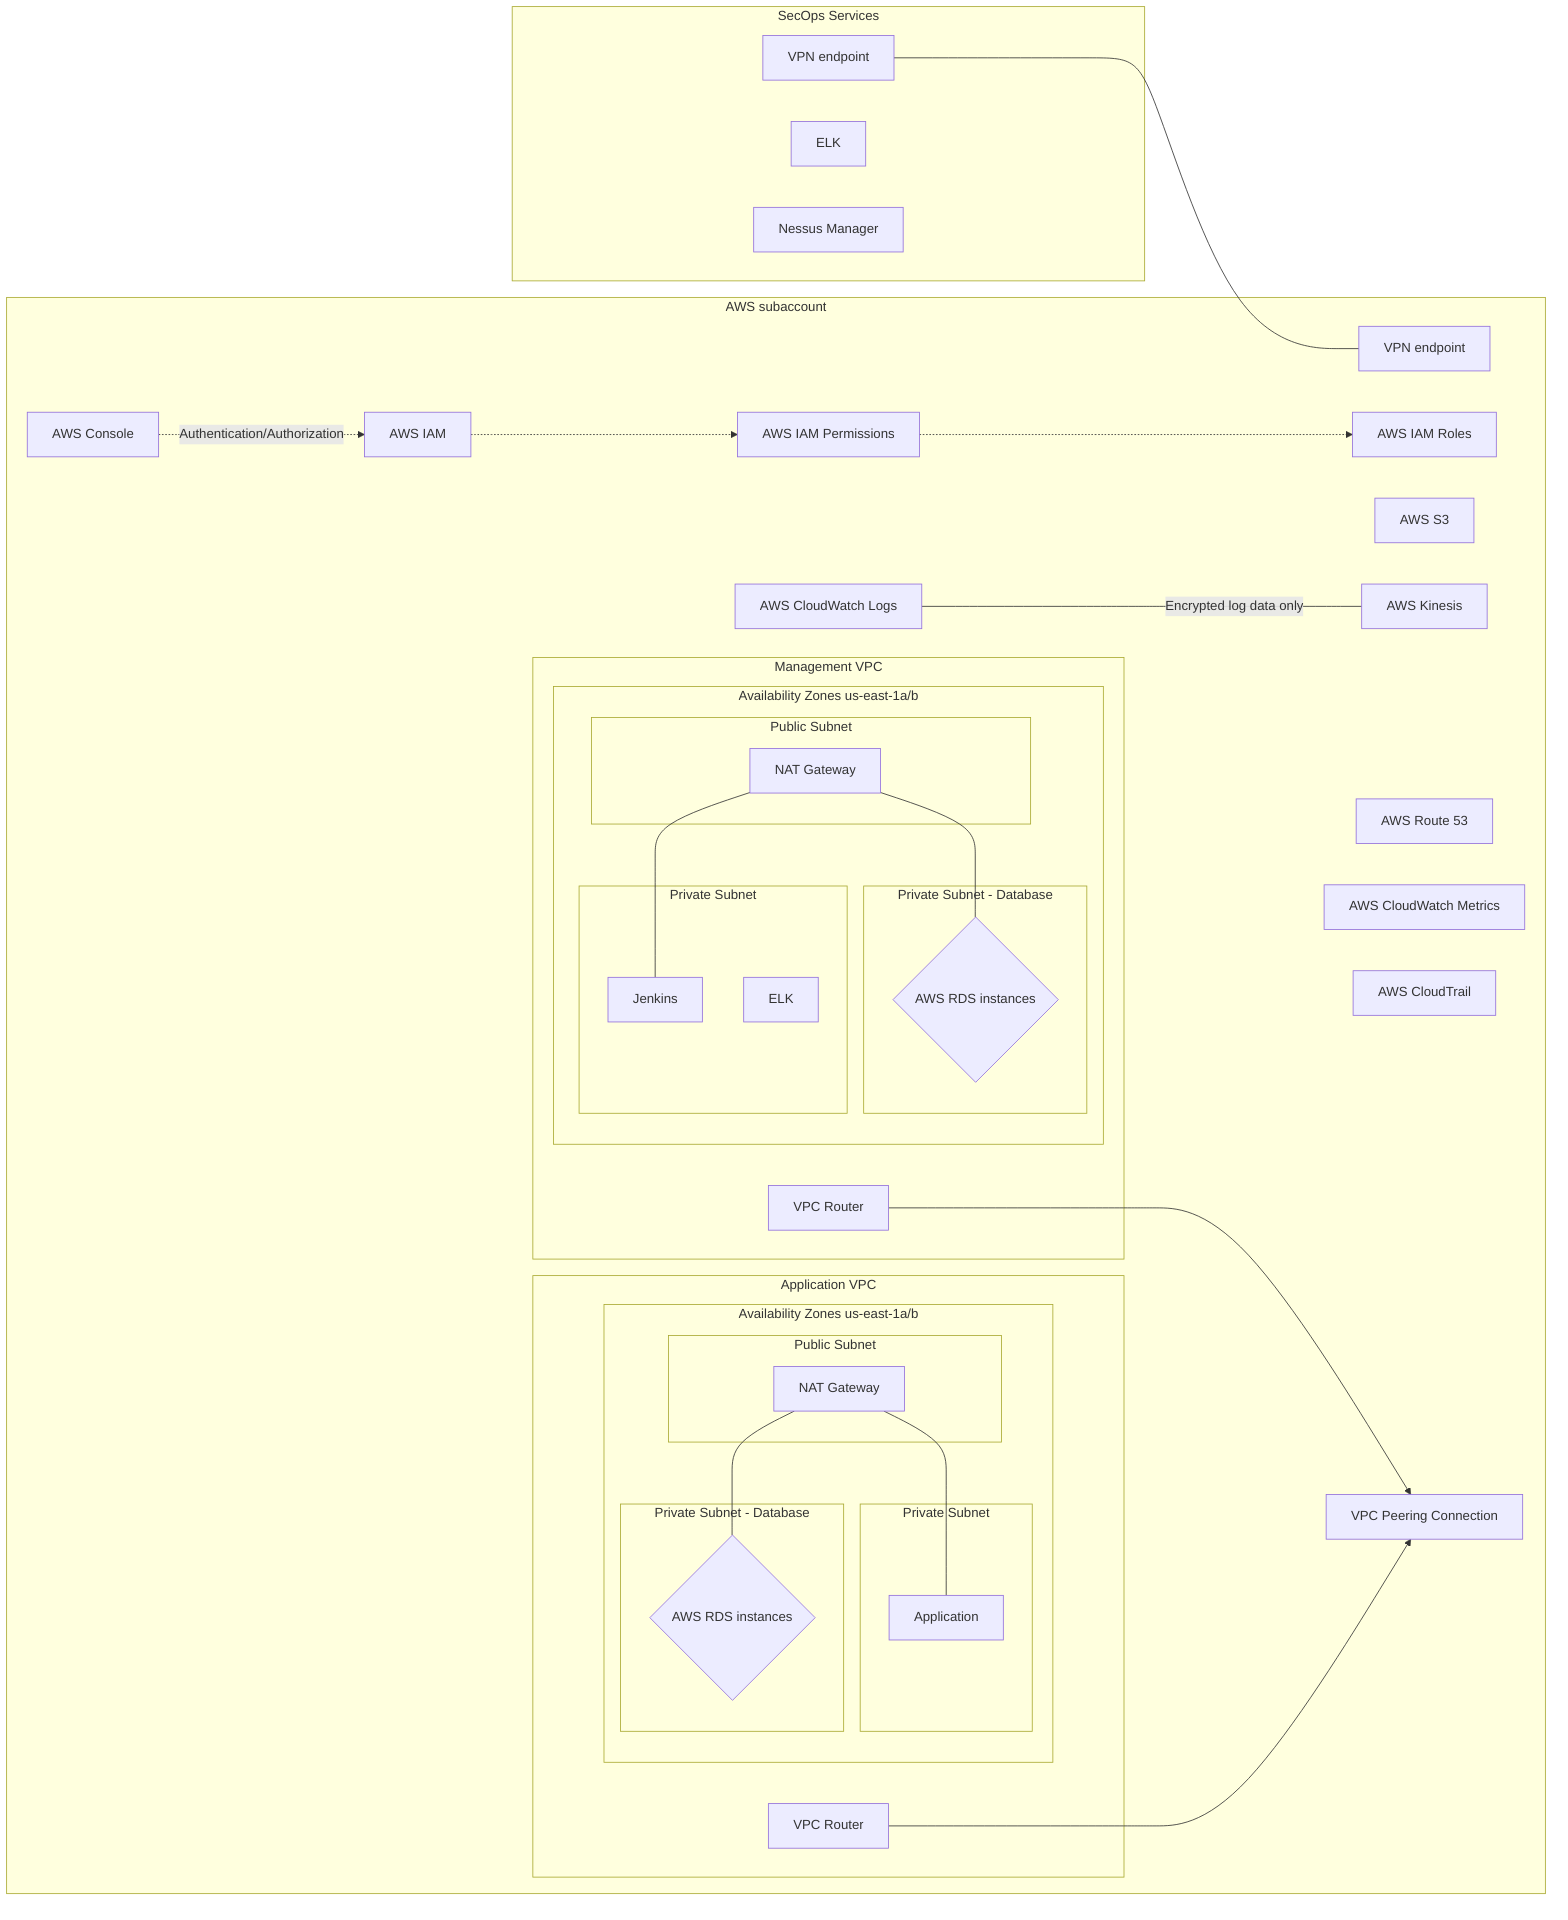 %% title: Architecture
%% description: DevSecOps high level architecture
graph LR
  subgraph SecOps Services
    secops-endpoint["VPN endpoint"]
    secops-elk["ELK"]
    secops-nessusmanager["Nessus Manager"]
  end
  subgraph AWS subaccount
    vpn-endpoint["VPN endpoint"]
    iam["AWS IAM"]
    iam-perms["AWS IAM Permissions"]
    iam-roles["AWS IAM Roles"]
    aws-console["AWS Console"]
    s3["AWS S3"]
    kinesis["AWS Kinesis"]
    route53["AWS Route 53"]
    cloudwatch["AWS CloudWatch Metrics"]
    cloudwatch-logs["AWS CloudWatch Logs"]
    cloudtrail["AWS CloudTrail"]
    subgraph Application VPC
      subgraph Availability Zones us-east-1a/b
        subgraph Public Subnet
          app-nat["NAT Gateway"]
        end
        subgraph Private Subnet
          app-app["Application"]
        end
        subgraph Private Subnet - Database
          app-rds{"AWS RDS instances"}
        end
      end
      vpc-router-apps["VPC Router"]
    end
    vpc-peering["VPC Peering Connection"]
    subgraph Management VPC
      vpc-router-mgmt["VPC Router"]
      subgraph Availability Zones us-east-1a/b
        subgraph Public Subnet
          mgmt-nat["NAT Gateway"]
        end
        subgraph Private Subnet - Database
          mgmt-rds{"AWS RDS instances"}
        end
        subgraph Private Subnet
          mgmt-jenkins["Jenkins"]
          mgmt-elk["ELK"]
        end
      end
    end
  end

  secops-endpoint---vpn-endpoint

  cloudwatch-logs-- Encrypted log data only --- kinesis

  aws-console-."Authentication/Authorization".->iam
  iam-.->iam-perms
  iam-perms-.->iam-roles

  vpc-router-mgmt-->vpc-peering
  vpc-router-apps-->vpc-peering

  app-nat---app-app
  app-nat---app-rds

  mgmt-nat---mgmt-rds
  mgmt-nat---mgmt-jenkins